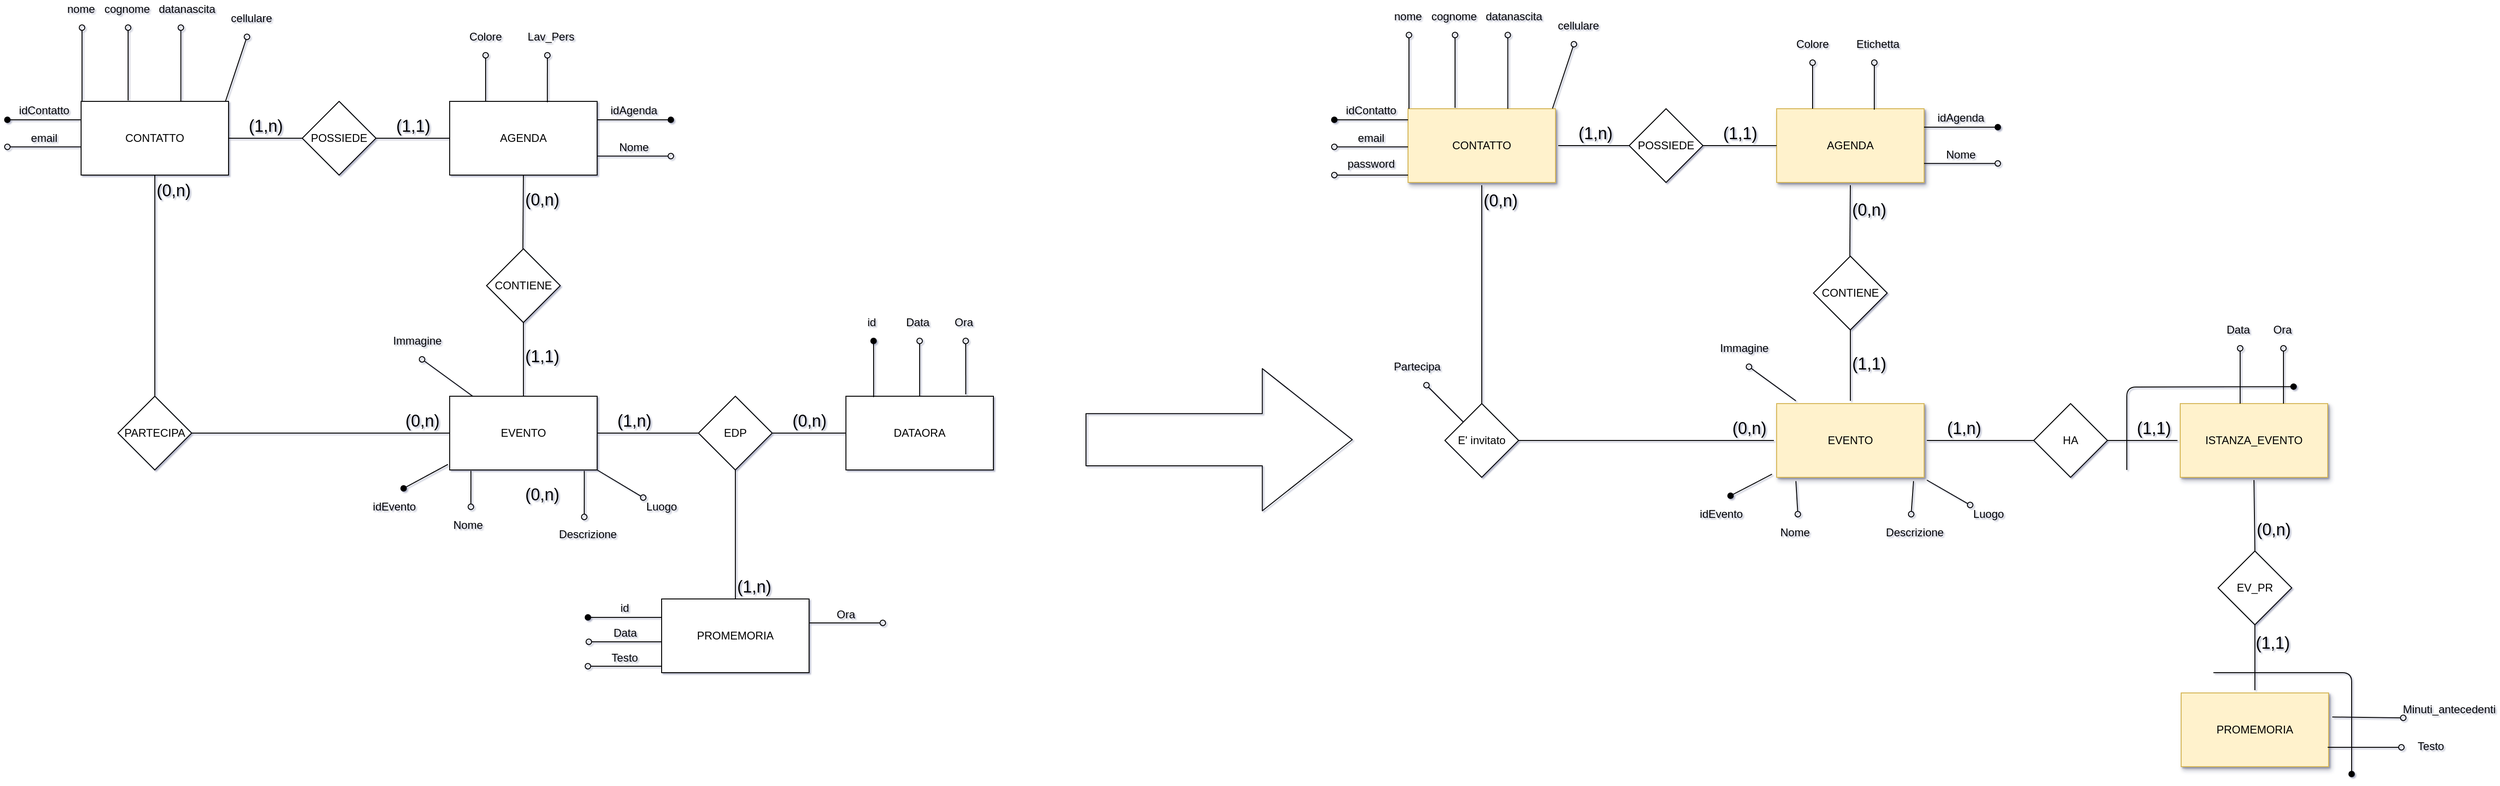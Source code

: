 <mxfile version="12.7.1" type="github">
  <diagram id="C5RBs43oDa-KdzZeNtuy" name="Page-1">
    <mxGraphModel dx="2355" dy="1296" grid="1" gridSize="10" guides="1" tooltips="1" connect="1" arrows="1" fold="1" page="0" pageScale="1" pageWidth="827" pageHeight="1169" math="0" shadow="1">
      <root>
        <mxCell id="WIyWlLk6GJQsqaUBKTNV-0" />
        <mxCell id="WIyWlLk6GJQsqaUBKTNV-1" parent="WIyWlLk6GJQsqaUBKTNV-0" />
        <mxCell id="aQOUqq8OAmi28eRQVCnU-102" value="EVENTO" style="rounded=0;whiteSpace=wrap;html=1;" parent="WIyWlLk6GJQsqaUBKTNV-1" vertex="1">
          <mxGeometry x="450" y="340" width="160" height="80" as="geometry" />
        </mxCell>
        <mxCell id="aQOUqq8OAmi28eRQVCnU-103" value="CONTIENE" style="rhombus;whiteSpace=wrap;html=1;" parent="WIyWlLk6GJQsqaUBKTNV-1" vertex="1">
          <mxGeometry x="490" y="180" width="80" height="80" as="geometry" />
        </mxCell>
        <mxCell id="aQOUqq8OAmi28eRQVCnU-104" value="AGENDA" style="rounded=0;whiteSpace=wrap;html=1;" parent="WIyWlLk6GJQsqaUBKTNV-1" vertex="1">
          <mxGeometry x="450" y="20" width="160" height="80" as="geometry" />
        </mxCell>
        <mxCell id="aQOUqq8OAmi28eRQVCnU-105" value="CONTATTO" style="rounded=0;whiteSpace=wrap;html=1;" parent="WIyWlLk6GJQsqaUBKTNV-1" vertex="1">
          <mxGeometry x="50" y="20" width="160" height="80" as="geometry" />
        </mxCell>
        <mxCell id="aQOUqq8OAmi28eRQVCnU-106" value="POSSIEDE" style="rhombus;whiteSpace=wrap;html=1;" parent="WIyWlLk6GJQsqaUBKTNV-1" vertex="1">
          <mxGeometry x="290" y="20" width="80" height="80" as="geometry" />
        </mxCell>
        <mxCell id="aQOUqq8OAmi28eRQVCnU-107" value="" style="endArrow=none;html=1;rounded=0;exitX=1;exitY=0.5;exitDx=0;exitDy=0;entryX=0;entryY=0.5;entryDx=0;entryDy=0;" parent="WIyWlLk6GJQsqaUBKTNV-1" source="aQOUqq8OAmi28eRQVCnU-105" target="aQOUqq8OAmi28eRQVCnU-106" edge="1">
          <mxGeometry relative="1" as="geometry">
            <mxPoint x="220" y="60" as="sourcePoint" />
            <mxPoint x="300" y="60" as="targetPoint" />
          </mxGeometry>
        </mxCell>
        <mxCell id="aQOUqq8OAmi28eRQVCnU-108" value="(1,n)" style="resizable=0;html=1;align=center;verticalAlign=bottom;fontSize=18;" parent="aQOUqq8OAmi28eRQVCnU-107" connectable="0" vertex="1">
          <mxGeometry x="-1" relative="1" as="geometry">
            <mxPoint x="40" as="offset" />
          </mxGeometry>
        </mxCell>
        <mxCell id="aQOUqq8OAmi28eRQVCnU-109" value="" style="endArrow=none;html=1;rounded=0;exitX=1;exitY=0.5;exitDx=0;exitDy=0;entryX=0;entryY=0.5;entryDx=0;entryDy=0;" parent="WIyWlLk6GJQsqaUBKTNV-1" edge="1">
          <mxGeometry relative="1" as="geometry">
            <mxPoint x="370" y="60" as="sourcePoint" />
            <mxPoint x="450" y="60" as="targetPoint" />
          </mxGeometry>
        </mxCell>
        <mxCell id="aQOUqq8OAmi28eRQVCnU-110" value="(1,1)" style="resizable=0;html=1;align=center;verticalAlign=bottom;fontSize=18;" parent="aQOUqq8OAmi28eRQVCnU-109" connectable="0" vertex="1">
          <mxGeometry x="-1" relative="1" as="geometry">
            <mxPoint x="40" as="offset" />
          </mxGeometry>
        </mxCell>
        <mxCell id="aQOUqq8OAmi28eRQVCnU-111" value="" style="endArrow=none;html=1;rounded=0;exitX=0.5;exitY=1;exitDx=0;exitDy=0;" parent="WIyWlLk6GJQsqaUBKTNV-1" source="aQOUqq8OAmi28eRQVCnU-104" edge="1">
          <mxGeometry relative="1" as="geometry">
            <mxPoint x="529.41" y="110" as="sourcePoint" />
            <mxPoint x="529.41" y="180" as="targetPoint" />
          </mxGeometry>
        </mxCell>
        <mxCell id="aQOUqq8OAmi28eRQVCnU-112" value="(0,n)" style="resizable=0;html=1;align=center;verticalAlign=bottom;fontSize=18;" parent="aQOUqq8OAmi28eRQVCnU-111" connectable="0" vertex="1">
          <mxGeometry x="-1" relative="1" as="geometry">
            <mxPoint x="20" y="40" as="offset" />
          </mxGeometry>
        </mxCell>
        <mxCell id="aQOUqq8OAmi28eRQVCnU-113" value="" style="endArrow=none;html=1;rounded=0;exitX=0.5;exitY=1;exitDx=0;exitDy=0;entryX=0.5;entryY=0;entryDx=0;entryDy=0;" parent="WIyWlLk6GJQsqaUBKTNV-1" source="aQOUqq8OAmi28eRQVCnU-103" target="aQOUqq8OAmi28eRQVCnU-102" edge="1">
          <mxGeometry relative="1" as="geometry">
            <mxPoint x="520" y="270" as="sourcePoint" />
            <mxPoint x="520" y="340" as="targetPoint" />
          </mxGeometry>
        </mxCell>
        <mxCell id="aQOUqq8OAmi28eRQVCnU-114" value="(1,1)" style="resizable=0;html=1;align=center;verticalAlign=bottom;fontSize=18;" parent="aQOUqq8OAmi28eRQVCnU-113" connectable="0" vertex="1">
          <mxGeometry x="-1" relative="1" as="geometry">
            <mxPoint x="20" y="50" as="offset" />
          </mxGeometry>
        </mxCell>
        <mxCell id="aQOUqq8OAmi28eRQVCnU-115" value="" style="endArrow=none;html=1;rounded=0;entryX=0;entryY=0.5;entryDx=0;entryDy=0;exitX=1;exitY=0.5;exitDx=0;exitDy=0;" parent="WIyWlLk6GJQsqaUBKTNV-1" source="aQOUqq8OAmi28eRQVCnU-117" target="aQOUqq8OAmi28eRQVCnU-102" edge="1">
          <mxGeometry relative="1" as="geometry">
            <mxPoint x="130" y="540" as="sourcePoint" />
            <mxPoint x="250" y="540" as="targetPoint" />
            <Array as="points">
              <mxPoint x="170" y="380" />
              <mxPoint x="350" y="380" />
            </Array>
          </mxGeometry>
        </mxCell>
        <mxCell id="aQOUqq8OAmi28eRQVCnU-116" value="(0,n)" style="resizable=0;html=1;align=center;verticalAlign=bottom;fontSize=18;" parent="aQOUqq8OAmi28eRQVCnU-115" connectable="0" vertex="1">
          <mxGeometry x="-1" relative="1" as="geometry">
            <mxPoint x="250" as="offset" />
          </mxGeometry>
        </mxCell>
        <mxCell id="aQOUqq8OAmi28eRQVCnU-117" value="PARTECIPA" style="rhombus;whiteSpace=wrap;html=1;" parent="WIyWlLk6GJQsqaUBKTNV-1" vertex="1">
          <mxGeometry x="90" y="340" width="80" height="80" as="geometry" />
        </mxCell>
        <mxCell id="aQOUqq8OAmi28eRQVCnU-118" value="" style="endArrow=none;html=1;rounded=0;entryX=0.5;entryY=0;entryDx=0;entryDy=0;exitX=0.5;exitY=1;exitDx=0;exitDy=0;" parent="WIyWlLk6GJQsqaUBKTNV-1" source="aQOUqq8OAmi28eRQVCnU-105" target="aQOUqq8OAmi28eRQVCnU-117" edge="1">
          <mxGeometry relative="1" as="geometry">
            <mxPoint x="130" y="100" as="sourcePoint" />
            <mxPoint x="290" y="540" as="targetPoint" />
            <Array as="points" />
          </mxGeometry>
        </mxCell>
        <mxCell id="aQOUqq8OAmi28eRQVCnU-119" value="(0,n)" style="resizable=0;html=1;align=center;verticalAlign=bottom;fontSize=18;" parent="aQOUqq8OAmi28eRQVCnU-118" connectable="0" vertex="1">
          <mxGeometry x="-1" relative="1" as="geometry">
            <mxPoint x="20" y="30" as="offset" />
          </mxGeometry>
        </mxCell>
        <mxCell id="aQOUqq8OAmi28eRQVCnU-120" value="" style="group" parent="WIyWlLk6GJQsqaUBKTNV-1" vertex="1" connectable="0">
          <mxGeometry x="-30" y="50" width="80" height="20" as="geometry" />
        </mxCell>
        <mxCell id="aQOUqq8OAmi28eRQVCnU-121" value="" style="endArrow=none;html=1;startArrow=oval;startFill=0;" parent="aQOUqq8OAmi28eRQVCnU-120" edge="1">
          <mxGeometry width="50" height="50" relative="1" as="geometry">
            <mxPoint y="19.41" as="sourcePoint" />
            <mxPoint x="80" y="19.41" as="targetPoint" />
          </mxGeometry>
        </mxCell>
        <mxCell id="aQOUqq8OAmi28eRQVCnU-122" value="email" style="text;html=1;strokeColor=none;fillColor=none;align=center;verticalAlign=middle;whiteSpace=wrap;rounded=0;" parent="aQOUqq8OAmi28eRQVCnU-120" vertex="1">
          <mxGeometry x="20" width="40" height="20" as="geometry" />
        </mxCell>
        <mxCell id="aQOUqq8OAmi28eRQVCnU-123" value="" style="group" parent="WIyWlLk6GJQsqaUBKTNV-1" vertex="1" connectable="0">
          <mxGeometry x="-30" y="20" width="80" height="20" as="geometry" />
        </mxCell>
        <mxCell id="aQOUqq8OAmi28eRQVCnU-124" value="idContatto" style="text;html=1;strokeColor=none;fillColor=none;align=center;verticalAlign=middle;whiteSpace=wrap;rounded=0;portConstraint=south;snapToPoint=1;" parent="aQOUqq8OAmi28eRQVCnU-123" vertex="1">
          <mxGeometry x="20" width="40" height="20" as="geometry" />
        </mxCell>
        <mxCell id="aQOUqq8OAmi28eRQVCnU-125" value="" style="endArrow=none;html=1;startArrow=oval;startFill=1;targetPortConstraint=east;" parent="aQOUqq8OAmi28eRQVCnU-123" edge="1">
          <mxGeometry width="50" height="50" relative="1" as="geometry">
            <mxPoint y="20.0" as="sourcePoint" />
            <mxPoint x="80" y="20.0" as="targetPoint" />
          </mxGeometry>
        </mxCell>
        <mxCell id="aQOUqq8OAmi28eRQVCnU-126" value="" style="group;rotation=90;" parent="WIyWlLk6GJQsqaUBKTNV-1" vertex="1" connectable="0">
          <mxGeometry x="70" y="-20" width="80" height="20" as="geometry" />
        </mxCell>
        <mxCell id="aQOUqq8OAmi28eRQVCnU-127" value="" style="endArrow=none;html=1;startArrow=oval;startFill=0;" parent="aQOUqq8OAmi28eRQVCnU-126" edge="1">
          <mxGeometry width="50" height="50" relative="1" as="geometry">
            <mxPoint x="31" y="-40" as="sourcePoint" />
            <mxPoint x="31" y="39" as="targetPoint" />
          </mxGeometry>
        </mxCell>
        <mxCell id="aQOUqq8OAmi28eRQVCnU-128" value="cognome" style="text;html=1;strokeColor=none;fillColor=none;align=center;verticalAlign=middle;whiteSpace=wrap;rounded=0;rotation=0;direction=east;flipH=0;" parent="WIyWlLk6GJQsqaUBKTNV-1" vertex="1">
          <mxGeometry x="80" y="-90" width="40" height="20" as="geometry" />
        </mxCell>
        <mxCell id="aQOUqq8OAmi28eRQVCnU-129" value="" style="group" parent="WIyWlLk6GJQsqaUBKTNV-1" vertex="1" connectable="0">
          <mxGeometry x="30" y="-90" width="40" height="110" as="geometry" />
        </mxCell>
        <mxCell id="aQOUqq8OAmi28eRQVCnU-130" value="" style="group;rotation=90;" parent="aQOUqq8OAmi28eRQVCnU-129" vertex="1" connectable="0">
          <mxGeometry x="-10" y="60" width="80" height="20" as="geometry" />
        </mxCell>
        <mxCell id="aQOUqq8OAmi28eRQVCnU-131" value="" style="endArrow=none;html=1;startArrow=oval;startFill=0;" parent="aQOUqq8OAmi28eRQVCnU-130" edge="1">
          <mxGeometry width="50" height="50" relative="1" as="geometry">
            <mxPoint x="31" y="-30" as="sourcePoint" />
            <mxPoint x="31" y="50" as="targetPoint" />
          </mxGeometry>
        </mxCell>
        <mxCell id="aQOUqq8OAmi28eRQVCnU-132" value="nome" style="text;html=1;strokeColor=none;fillColor=none;align=center;verticalAlign=middle;whiteSpace=wrap;rounded=0;rotation=0;direction=east;flipH=0;" parent="aQOUqq8OAmi28eRQVCnU-129" vertex="1">
          <mxGeometry width="40" height="20" as="geometry" />
        </mxCell>
        <mxCell id="aQOUqq8OAmi28eRQVCnU-133" value="" style="group;rotation=90;" parent="WIyWlLk6GJQsqaUBKTNV-1" vertex="1" connectable="0">
          <mxGeometry x="135" y="-30" width="60" height="20" as="geometry" />
        </mxCell>
        <mxCell id="aQOUqq8OAmi28eRQVCnU-134" value="" style="endArrow=none;html=1;startArrow=oval;startFill=0;" parent="aQOUqq8OAmi28eRQVCnU-133" edge="1">
          <mxGeometry width="50" height="50" relative="1" as="geometry">
            <mxPoint x="23.25" y="-30" as="sourcePoint" />
            <mxPoint x="23.25" y="50" as="targetPoint" />
          </mxGeometry>
        </mxCell>
        <mxCell id="aQOUqq8OAmi28eRQVCnU-135" value="datanascita" style="text;html=1;strokeColor=none;fillColor=none;align=center;verticalAlign=middle;whiteSpace=wrap;rounded=0;rotation=0;direction=east;flipH=0;" parent="WIyWlLk6GJQsqaUBKTNV-1" vertex="1">
          <mxGeometry x="150" y="-90" width="30" height="20" as="geometry" />
        </mxCell>
        <mxCell id="aQOUqq8OAmi28eRQVCnU-136" value="" style="group" parent="WIyWlLk6GJQsqaUBKTNV-1" vertex="1" connectable="0">
          <mxGeometry x="180" y="-90" width="56.25" height="110" as="geometry" />
        </mxCell>
        <mxCell id="aQOUqq8OAmi28eRQVCnU-137" value="" style="group;rotation=90;" parent="aQOUqq8OAmi28eRQVCnU-136" vertex="1" connectable="0">
          <mxGeometry x="-11.25" y="63.75" width="67.5" height="20" as="geometry" />
        </mxCell>
        <mxCell id="aQOUqq8OAmi28eRQVCnU-138" value="" style="endArrow=none;html=1;startArrow=oval;startFill=0;" parent="aQOUqq8OAmi28eRQVCnU-137" edge="1">
          <mxGeometry width="50" height="50" relative="1" as="geometry">
            <mxPoint x="61.25" y="-23.75" as="sourcePoint" />
            <mxPoint x="38.005" y="46" as="targetPoint" />
          </mxGeometry>
        </mxCell>
        <mxCell id="aQOUqq8OAmi28eRQVCnU-139" value="cellulare" style="text;html=1;strokeColor=none;fillColor=none;align=center;verticalAlign=middle;whiteSpace=wrap;rounded=0;rotation=0;direction=east;flipH=0;" parent="aQOUqq8OAmi28eRQVCnU-136" vertex="1">
          <mxGeometry x="40" y="10" width="30" height="20" as="geometry" />
        </mxCell>
        <mxCell id="aQOUqq8OAmi28eRQVCnU-140" value="" style="group;flipH=0;flipV=0;rotation=0;" parent="WIyWlLk6GJQsqaUBKTNV-1" vertex="1" connectable="0">
          <mxGeometry x="610" y="20" width="80" height="20" as="geometry" />
        </mxCell>
        <mxCell id="aQOUqq8OAmi28eRQVCnU-141" value="" style="endArrow=none;html=1;startArrow=oval;startFill=1;targetPortConstraint=east;" parent="aQOUqq8OAmi28eRQVCnU-140" edge="1">
          <mxGeometry width="50" height="50" relative="1" as="geometry">
            <mxPoint x="80" y="20" as="sourcePoint" />
            <mxPoint y="20" as="targetPoint" />
          </mxGeometry>
        </mxCell>
        <mxCell id="aQOUqq8OAmi28eRQVCnU-142" value="idAgenda" style="text;html=1;strokeColor=none;fillColor=none;align=center;verticalAlign=middle;whiteSpace=wrap;rounded=0;portConstraint=south;snapToPoint=1;" parent="aQOUqq8OAmi28eRQVCnU-140" vertex="1">
          <mxGeometry x="20" width="40" height="20" as="geometry" />
        </mxCell>
        <mxCell id="aQOUqq8OAmi28eRQVCnU-143" value="" style="endArrow=none;html=1;rounded=0;exitX=1;exitY=0.5;exitDx=0;exitDy=0;" parent="WIyWlLk6GJQsqaUBKTNV-1" source="aQOUqq8OAmi28eRQVCnU-102" target="aQOUqq8OAmi28eRQVCnU-145" edge="1">
          <mxGeometry relative="1" as="geometry">
            <mxPoint x="610" y="380" as="sourcePoint" />
            <mxPoint x="690.0" y="380" as="targetPoint" />
          </mxGeometry>
        </mxCell>
        <mxCell id="aQOUqq8OAmi28eRQVCnU-144" value="(1,n)" style="resizable=0;html=1;align=center;verticalAlign=bottom;fontSize=18;" parent="aQOUqq8OAmi28eRQVCnU-143" connectable="0" vertex="1">
          <mxGeometry x="-1" relative="1" as="geometry">
            <mxPoint x="40" as="offset" />
          </mxGeometry>
        </mxCell>
        <mxCell id="aQOUqq8OAmi28eRQVCnU-145" value="EDP" style="rhombus;whiteSpace=wrap;html=1;" parent="WIyWlLk6GJQsqaUBKTNV-1" vertex="1">
          <mxGeometry x="720" y="340" width="80" height="80" as="geometry" />
        </mxCell>
        <mxCell id="aQOUqq8OAmi28eRQVCnU-146" value="" style="endArrow=none;html=1;rounded=0;entryX=0;entryY=0.5;entryDx=0;entryDy=0;" parent="WIyWlLk6GJQsqaUBKTNV-1" source="aQOUqq8OAmi28eRQVCnU-145" target="aQOUqq8OAmi28eRQVCnU-148" edge="1">
          <mxGeometry relative="1" as="geometry">
            <mxPoint x="800" y="380" as="sourcePoint" />
            <mxPoint x="850.0" y="380" as="targetPoint" />
          </mxGeometry>
        </mxCell>
        <mxCell id="aQOUqq8OAmi28eRQVCnU-147" value="(0,n)" style="resizable=0;html=1;align=center;verticalAlign=bottom;fontSize=18;" parent="aQOUqq8OAmi28eRQVCnU-146" connectable="0" vertex="1">
          <mxGeometry x="-1" relative="1" as="geometry">
            <mxPoint x="40" as="offset" />
          </mxGeometry>
        </mxCell>
        <mxCell id="aQOUqq8OAmi28eRQVCnU-148" value="DATAORA" style="rounded=0;whiteSpace=wrap;html=1;" parent="WIyWlLk6GJQsqaUBKTNV-1" vertex="1">
          <mxGeometry x="880" y="340" width="160" height="80" as="geometry" />
        </mxCell>
        <mxCell id="aQOUqq8OAmi28eRQVCnU-149" value="" style="group" parent="WIyWlLk6GJQsqaUBKTNV-1" vertex="1" connectable="0">
          <mxGeometry x="610" y="60" width="80" height="20" as="geometry" />
        </mxCell>
        <mxCell id="aQOUqq8OAmi28eRQVCnU-150" value="" style="endArrow=none;html=1;startArrow=oval;startFill=0;" parent="aQOUqq8OAmi28eRQVCnU-149" edge="1">
          <mxGeometry width="50" height="50" relative="1" as="geometry">
            <mxPoint x="80" y="19.41" as="sourcePoint" />
            <mxPoint y="19.41" as="targetPoint" />
          </mxGeometry>
        </mxCell>
        <mxCell id="aQOUqq8OAmi28eRQVCnU-151" value="Nome" style="text;html=1;strokeColor=none;fillColor=none;align=center;verticalAlign=middle;whiteSpace=wrap;rounded=0;" parent="aQOUqq8OAmi28eRQVCnU-149" vertex="1">
          <mxGeometry x="20" width="40" height="20" as="geometry" />
        </mxCell>
        <mxCell id="aQOUqq8OAmi28eRQVCnU-152" value="" style="group" parent="WIyWlLk6GJQsqaUBKTNV-1" vertex="1" connectable="0">
          <mxGeometry x="410" y="470" width="80" height="20" as="geometry" />
        </mxCell>
        <mxCell id="aQOUqq8OAmi28eRQVCnU-153" value="Nome" style="text;html=1;strokeColor=none;fillColor=none;align=center;verticalAlign=middle;whiteSpace=wrap;rounded=0;" parent="aQOUqq8OAmi28eRQVCnU-152" vertex="1">
          <mxGeometry x="40" width="40" height="20" as="geometry" />
        </mxCell>
        <mxCell id="aQOUqq8OAmi28eRQVCnU-154" value="" style="endArrow=none;html=1;startArrow=oval;startFill=0;entryX=0.144;entryY=1.013;entryDx=0;entryDy=0;entryPerimeter=0;" parent="WIyWlLk6GJQsqaUBKTNV-1" target="aQOUqq8OAmi28eRQVCnU-102" edge="1">
          <mxGeometry width="50" height="50" relative="1" as="geometry">
            <mxPoint x="473" y="460" as="sourcePoint" />
            <mxPoint x="459.5" y="410.0" as="targetPoint" />
            <Array as="points" />
          </mxGeometry>
        </mxCell>
        <mxCell id="aQOUqq8OAmi28eRQVCnU-155" value="idEvento" style="text;html=1;strokeColor=none;fillColor=none;align=center;verticalAlign=middle;whiteSpace=wrap;rounded=0;portConstraint=south;snapToPoint=1;" parent="WIyWlLk6GJQsqaUBKTNV-1" vertex="1">
          <mxGeometry x="370" y="450" width="40" height="20" as="geometry" />
        </mxCell>
        <mxCell id="aQOUqq8OAmi28eRQVCnU-156" value="" style="endArrow=none;html=1;startArrow=oval;startFill=1;targetPortConstraint=east;entryX=-0.012;entryY=0.925;entryDx=0;entryDy=0;entryPerimeter=0;" parent="WIyWlLk6GJQsqaUBKTNV-1" target="aQOUqq8OAmi28eRQVCnU-102" edge="1">
          <mxGeometry width="50" height="50" relative="1" as="geometry">
            <mxPoint x="400" y="440" as="sourcePoint" />
            <mxPoint x="440" y="270" as="targetPoint" />
            <Array as="points" />
          </mxGeometry>
        </mxCell>
        <mxCell id="aQOUqq8OAmi28eRQVCnU-157" value="Descrizione" style="text;html=1;strokeColor=none;fillColor=none;align=center;verticalAlign=middle;whiteSpace=wrap;rounded=0;" parent="WIyWlLk6GJQsqaUBKTNV-1" vertex="1">
          <mxGeometry x="580" y="480" width="40" height="20" as="geometry" />
        </mxCell>
        <mxCell id="aQOUqq8OAmi28eRQVCnU-158" value="" style="endArrow=none;html=1;startArrow=oval;startFill=0;entryX=0.913;entryY=1.013;entryDx=0;entryDy=0;entryPerimeter=0;" parent="WIyWlLk6GJQsqaUBKTNV-1" target="aQOUqq8OAmi28eRQVCnU-102" edge="1">
          <mxGeometry width="50" height="50" relative="1" as="geometry">
            <mxPoint x="596" y="471" as="sourcePoint" />
            <mxPoint x="604" y="425" as="targetPoint" />
          </mxGeometry>
        </mxCell>
        <mxCell id="aQOUqq8OAmi28eRQVCnU-159" value="Luogo" style="text;html=1;strokeColor=none;fillColor=none;align=center;verticalAlign=middle;whiteSpace=wrap;rounded=0;" parent="WIyWlLk6GJQsqaUBKTNV-1" vertex="1">
          <mxGeometry x="660" y="450" width="40" height="20" as="geometry" />
        </mxCell>
        <mxCell id="aQOUqq8OAmi28eRQVCnU-160" value="" style="endArrow=none;html=1;startArrow=oval;startFill=0;entryX=1;entryY=1;entryDx=0;entryDy=0;" parent="WIyWlLk6GJQsqaUBKTNV-1" target="aQOUqq8OAmi28eRQVCnU-102" edge="1">
          <mxGeometry width="50" height="50" relative="1" as="geometry">
            <mxPoint x="660.0" y="450" as="sourcePoint" />
            <mxPoint x="610" y="420" as="targetPoint" />
          </mxGeometry>
        </mxCell>
        <mxCell id="aQOUqq8OAmi28eRQVCnU-163" value="PROMEMORIA" style="rounded=0;whiteSpace=wrap;html=1;" parent="WIyWlLk6GJQsqaUBKTNV-1" vertex="1">
          <mxGeometry x="680" y="560" width="160" height="80" as="geometry" />
        </mxCell>
        <mxCell id="aQOUqq8OAmi28eRQVCnU-166" value="(0,n)" style="resizable=0;html=1;align=center;verticalAlign=bottom;fontSize=18;" parent="WIyWlLk6GJQsqaUBKTNV-1" connectable="0" vertex="1">
          <mxGeometry x="530" y="420" as="geometry">
            <mxPoint x="20" y="40" as="offset" />
          </mxGeometry>
        </mxCell>
        <mxCell id="aQOUqq8OAmi28eRQVCnU-167" value="" style="group" parent="WIyWlLk6GJQsqaUBKTNV-1" vertex="1" connectable="0">
          <mxGeometry x="898" y="260" width="80" height="20" as="geometry" />
        </mxCell>
        <mxCell id="aQOUqq8OAmi28eRQVCnU-168" value="" style="endArrow=none;html=1;startArrow=oval;startFill=0;targetPortConstraint=east;" parent="WIyWlLk6GJQsqaUBKTNV-1" target="aQOUqq8OAmi28eRQVCnU-148" edge="1">
          <mxGeometry width="50" height="50" relative="1" as="geometry">
            <mxPoint x="960" y="280" as="sourcePoint" />
            <mxPoint x="950" y="280" as="targetPoint" />
          </mxGeometry>
        </mxCell>
        <mxCell id="aQOUqq8OAmi28eRQVCnU-169" value="Data" style="text;html=1;strokeColor=none;fillColor=none;align=center;verticalAlign=middle;whiteSpace=wrap;rounded=0;portConstraint=south;snapToPoint=1;" parent="WIyWlLk6GJQsqaUBKTNV-1" vertex="1">
          <mxGeometry x="938" y="250" width="40" height="20" as="geometry" />
        </mxCell>
        <mxCell id="aQOUqq8OAmi28eRQVCnU-170" value="" style="group" parent="WIyWlLk6GJQsqaUBKTNV-1" vertex="1" connectable="0">
          <mxGeometry x="600" y="560" width="80" height="20" as="geometry" />
        </mxCell>
        <mxCell id="aQOUqq8OAmi28eRQVCnU-171" value="id" style="text;html=1;strokeColor=none;fillColor=none;align=center;verticalAlign=middle;whiteSpace=wrap;rounded=0;portConstraint=south;snapToPoint=1;" parent="aQOUqq8OAmi28eRQVCnU-170" vertex="1">
          <mxGeometry x="20" width="40" height="20" as="geometry" />
        </mxCell>
        <mxCell id="aQOUqq8OAmi28eRQVCnU-172" value="" style="endArrow=none;html=1;startArrow=oval;startFill=1;targetPortConstraint=east;" parent="aQOUqq8OAmi28eRQVCnU-170" edge="1">
          <mxGeometry width="50" height="50" relative="1" as="geometry">
            <mxPoint y="20.0" as="sourcePoint" />
            <mxPoint x="80" y="20.0" as="targetPoint" />
          </mxGeometry>
        </mxCell>
        <mxCell id="aQOUqq8OAmi28eRQVCnU-173" value="Data" style="text;html=1;align=center;verticalAlign=middle;resizable=0;points=[];autosize=1;" parent="WIyWlLk6GJQsqaUBKTNV-1" vertex="1">
          <mxGeometry x="620" y="587" width="40" height="20" as="geometry" />
        </mxCell>
        <mxCell id="aQOUqq8OAmi28eRQVCnU-174" value="" style="endArrow=none;html=1;startArrow=oval;startFill=0;entryX=1;entryY=0.75;entryDx=0;entryDy=0;" parent="WIyWlLk6GJQsqaUBKTNV-1" edge="1">
          <mxGeometry width="50" height="50" relative="1" as="geometry">
            <mxPoint x="600" y="633" as="sourcePoint" />
            <mxPoint x="680" y="633" as="targetPoint" />
          </mxGeometry>
        </mxCell>
        <mxCell id="aQOUqq8OAmi28eRQVCnU-175" value="Testo" style="text;html=1;strokeColor=none;fillColor=none;align=center;verticalAlign=middle;whiteSpace=wrap;rounded=0;" parent="WIyWlLk6GJQsqaUBKTNV-1" vertex="1">
          <mxGeometry x="620" y="614" width="40" height="20" as="geometry" />
        </mxCell>
        <mxCell id="aQOUqq8OAmi28eRQVCnU-176" value="" style="group" parent="WIyWlLk6GJQsqaUBKTNV-1" vertex="1" connectable="0">
          <mxGeometry x="410" y="320" width="80" height="20" as="geometry" />
        </mxCell>
        <mxCell id="aQOUqq8OAmi28eRQVCnU-177" value="" style="endArrow=none;html=1;startArrow=oval;startFill=0;" parent="aQOUqq8OAmi28eRQVCnU-176" target="aQOUqq8OAmi28eRQVCnU-102" edge="1">
          <mxGeometry width="50" height="50" relative="1" as="geometry">
            <mxPoint x="10" y="-20" as="sourcePoint" />
            <mxPoint x="80" y="19" as="targetPoint" />
          </mxGeometry>
        </mxCell>
        <mxCell id="aQOUqq8OAmi28eRQVCnU-178" value="Immagine" style="text;html=1;strokeColor=none;fillColor=none;align=center;verticalAlign=middle;whiteSpace=wrap;rounded=0;" parent="WIyWlLk6GJQsqaUBKTNV-1" vertex="1">
          <mxGeometry x="395" y="270" width="40" height="20" as="geometry" />
        </mxCell>
        <mxCell id="aQOUqq8OAmi28eRQVCnU-179" value="" style="endArrow=none;html=1;startArrow=oval;startFill=0;entryX=0;entryY=0.75;entryDx=0;entryDy=0;" parent="WIyWlLk6GJQsqaUBKTNV-1" edge="1">
          <mxGeometry width="50" height="50" relative="1" as="geometry">
            <mxPoint x="601" y="606.5" as="sourcePoint" />
            <mxPoint x="680" y="606.5" as="targetPoint" />
          </mxGeometry>
        </mxCell>
        <mxCell id="aQOUqq8OAmi28eRQVCnU-180" value="" style="endArrow=none;html=1;startArrow=oval;startFill=0;entryX=0.5;entryY=0;entryDx=0;entryDy=0;" parent="WIyWlLk6GJQsqaUBKTNV-1" edge="1">
          <mxGeometry width="50" height="50" relative="1" as="geometry">
            <mxPoint x="489" y="-30" as="sourcePoint" />
            <mxPoint x="489" y="20" as="targetPoint" />
          </mxGeometry>
        </mxCell>
        <mxCell id="aQOUqq8OAmi28eRQVCnU-181" value="Colore" style="text;html=1;strokeColor=none;fillColor=none;align=center;verticalAlign=middle;whiteSpace=wrap;rounded=0;" parent="WIyWlLk6GJQsqaUBKTNV-1" vertex="1">
          <mxGeometry x="469" y="-60" width="40" height="20" as="geometry" />
        </mxCell>
        <mxCell id="aQOUqq8OAmi28eRQVCnU-182" value="" style="endArrow=none;html=1;startArrow=oval;startFill=0;entryX=0.681;entryY=0.013;entryDx=0;entryDy=0;entryPerimeter=0;" parent="WIyWlLk6GJQsqaUBKTNV-1" edge="1">
          <mxGeometry width="50" height="50" relative="1" as="geometry">
            <mxPoint x="556" y="-30" as="sourcePoint" />
            <mxPoint x="555.96" y="21.04" as="targetPoint" />
          </mxGeometry>
        </mxCell>
        <mxCell id="aQOUqq8OAmi28eRQVCnU-183" value="Lav_Pers" style="text;html=1;strokeColor=none;fillColor=none;align=center;verticalAlign=middle;whiteSpace=wrap;rounded=0;" parent="WIyWlLk6GJQsqaUBKTNV-1" vertex="1">
          <mxGeometry x="540" y="-60" width="40" height="20" as="geometry" />
        </mxCell>
        <mxCell id="aQOUqq8OAmi28eRQVCnU-184" value="id" style="text;html=1;strokeColor=none;fillColor=none;align=center;verticalAlign=middle;whiteSpace=wrap;rounded=0;portConstraint=south;snapToPoint=1;" parent="WIyWlLk6GJQsqaUBKTNV-1" vertex="1">
          <mxGeometry x="888" y="250" width="40" height="20" as="geometry" />
        </mxCell>
        <mxCell id="aQOUqq8OAmi28eRQVCnU-185" value="" style="endArrow=none;html=1;startArrow=oval;startFill=1;targetPortConstraint=east;entryX=0.188;entryY=0.013;entryDx=0;entryDy=0;entryPerimeter=0;" parent="WIyWlLk6GJQsqaUBKTNV-1" target="aQOUqq8OAmi28eRQVCnU-148" edge="1">
          <mxGeometry width="50" height="50" relative="1" as="geometry">
            <mxPoint x="910" y="280" as="sourcePoint" />
            <mxPoint x="890" y="330" as="targetPoint" />
          </mxGeometry>
        </mxCell>
        <mxCell id="aQOUqq8OAmi28eRQVCnU-186" value="" style="endArrow=none;html=1;startArrow=oval;startFill=0;entryX=0.813;entryY=-0.025;entryDx=0;entryDy=0;entryPerimeter=0;" parent="WIyWlLk6GJQsqaUBKTNV-1" target="aQOUqq8OAmi28eRQVCnU-148" edge="1">
          <mxGeometry width="50" height="50" relative="1" as="geometry">
            <mxPoint x="1010" y="280" as="sourcePoint" />
            <mxPoint x="1060" y="309.41" as="targetPoint" />
          </mxGeometry>
        </mxCell>
        <mxCell id="aQOUqq8OAmi28eRQVCnU-187" value="Ora" style="text;html=1;strokeColor=none;fillColor=none;align=center;verticalAlign=middle;whiteSpace=wrap;rounded=0;" parent="WIyWlLk6GJQsqaUBKTNV-1" vertex="1">
          <mxGeometry x="988" y="250" width="40" height="20" as="geometry" />
        </mxCell>
        <mxCell id="aQOUqq8OAmi28eRQVCnU-190" value="" style="endArrow=none;html=1;rounded=0;exitX=0.5;exitY=1;exitDx=0;exitDy=0;entryX=0.5;entryY=0;entryDx=0;entryDy=0;" parent="WIyWlLk6GJQsqaUBKTNV-1" source="aQOUqq8OAmi28eRQVCnU-145" target="aQOUqq8OAmi28eRQVCnU-163" edge="1">
          <mxGeometry relative="1" as="geometry">
            <mxPoint x="700" y="489.5" as="sourcePoint" />
            <mxPoint x="810" y="489.5" as="targetPoint" />
          </mxGeometry>
        </mxCell>
        <mxCell id="aQOUqq8OAmi28eRQVCnU-191" value="(1,n)" style="resizable=0;html=1;align=center;verticalAlign=bottom;fontSize=18;" parent="aQOUqq8OAmi28eRQVCnU-190" connectable="0" vertex="1">
          <mxGeometry x="-1" relative="1" as="geometry">
            <mxPoint x="20" y="140" as="offset" />
          </mxGeometry>
        </mxCell>
        <mxCell id="3QbVyZa4eNupyLku-kwR-0" value="" style="endArrow=none;html=1;startArrow=oval;startFill=0;entryX=1;entryY=0.75;entryDx=0;entryDy=0;" parent="WIyWlLk6GJQsqaUBKTNV-1" edge="1">
          <mxGeometry width="50" height="50" relative="1" as="geometry">
            <mxPoint x="920" y="586.0" as="sourcePoint" />
            <mxPoint x="840" y="586.0" as="targetPoint" />
          </mxGeometry>
        </mxCell>
        <mxCell id="3QbVyZa4eNupyLku-kwR-1" value="Ora" style="text;html=1;strokeColor=none;fillColor=none;align=center;verticalAlign=middle;whiteSpace=wrap;rounded=0;" parent="WIyWlLk6GJQsqaUBKTNV-1" vertex="1">
          <mxGeometry x="860" y="567" width="40" height="20" as="geometry" />
        </mxCell>
        <mxCell id="3QbVyZa4eNupyLku-kwR-2" value="EVENTO" style="rounded=0;whiteSpace=wrap;html=1;fillColor=#fff2cc;strokeColor=#d6b656;perimeterSpacing=3;glass=0;comic=0;shadow=1;" parent="WIyWlLk6GJQsqaUBKTNV-1" vertex="1">
          <mxGeometry x="1890" y="348" width="160" height="80" as="geometry" />
        </mxCell>
        <mxCell id="3QbVyZa4eNupyLku-kwR-3" value="CONTIENE" style="rhombus;whiteSpace=wrap;html=1;" parent="WIyWlLk6GJQsqaUBKTNV-1" vertex="1">
          <mxGeometry x="1930" y="188" width="80" height="80" as="geometry" />
        </mxCell>
        <mxCell id="3QbVyZa4eNupyLku-kwR-4" value="AGENDA" style="rounded=0;whiteSpace=wrap;html=1;fillColor=#fff2cc;strokeColor=#d6b656;perimeterSpacing=3;glass=0;comic=0;shadow=1;" parent="WIyWlLk6GJQsqaUBKTNV-1" vertex="1">
          <mxGeometry x="1890" y="28" width="160" height="80" as="geometry" />
        </mxCell>
        <mxCell id="3QbVyZa4eNupyLku-kwR-5" value="CONTATTO" style="rounded=0;whiteSpace=wrap;html=1;fillColor=#fff2cc;strokeColor=#d6b656;perimeterSpacing=3;glass=0;comic=0;shadow=1;" parent="WIyWlLk6GJQsqaUBKTNV-1" vertex="1">
          <mxGeometry x="1490" y="28" width="160" height="80" as="geometry" />
        </mxCell>
        <mxCell id="3QbVyZa4eNupyLku-kwR-6" value="POSSIEDE" style="rhombus;whiteSpace=wrap;html=1;" parent="WIyWlLk6GJQsqaUBKTNV-1" vertex="1">
          <mxGeometry x="1730" y="28" width="80" height="80" as="geometry" />
        </mxCell>
        <mxCell id="3QbVyZa4eNupyLku-kwR-7" value="" style="endArrow=none;html=1;rounded=0;exitX=1;exitY=0.5;exitDx=0;exitDy=0;entryX=0;entryY=0.5;entryDx=0;entryDy=0;" parent="WIyWlLk6GJQsqaUBKTNV-1" source="3QbVyZa4eNupyLku-kwR-5" target="3QbVyZa4eNupyLku-kwR-6" edge="1">
          <mxGeometry relative="1" as="geometry">
            <mxPoint x="1660" y="68" as="sourcePoint" />
            <mxPoint x="1740" y="68" as="targetPoint" />
          </mxGeometry>
        </mxCell>
        <mxCell id="3QbVyZa4eNupyLku-kwR-8" value="(1,n)" style="resizable=0;html=1;align=center;verticalAlign=bottom;fontSize=18;" parent="3QbVyZa4eNupyLku-kwR-7" connectable="0" vertex="1">
          <mxGeometry x="-1" relative="1" as="geometry">
            <mxPoint x="40" as="offset" />
          </mxGeometry>
        </mxCell>
        <mxCell id="3QbVyZa4eNupyLku-kwR-9" value="" style="endArrow=none;html=1;rounded=0;exitX=1;exitY=0.5;exitDx=0;exitDy=0;entryX=0;entryY=0.5;entryDx=0;entryDy=0;" parent="WIyWlLk6GJQsqaUBKTNV-1" edge="1">
          <mxGeometry relative="1" as="geometry">
            <mxPoint x="1810" y="68" as="sourcePoint" />
            <mxPoint x="1890" y="68" as="targetPoint" />
          </mxGeometry>
        </mxCell>
        <mxCell id="3QbVyZa4eNupyLku-kwR-10" value="(1,1)" style="resizable=0;html=1;align=center;verticalAlign=bottom;fontSize=18;" parent="3QbVyZa4eNupyLku-kwR-9" connectable="0" vertex="1">
          <mxGeometry x="-1" relative="1" as="geometry">
            <mxPoint x="40" as="offset" />
          </mxGeometry>
        </mxCell>
        <mxCell id="3QbVyZa4eNupyLku-kwR-11" value="" style="endArrow=none;html=1;rounded=0;exitX=0.5;exitY=1;exitDx=0;exitDy=0;" parent="WIyWlLk6GJQsqaUBKTNV-1" source="3QbVyZa4eNupyLku-kwR-4" edge="1">
          <mxGeometry relative="1" as="geometry">
            <mxPoint x="1969.41" y="118" as="sourcePoint" />
            <mxPoint x="1969.41" y="188" as="targetPoint" />
          </mxGeometry>
        </mxCell>
        <mxCell id="3QbVyZa4eNupyLku-kwR-12" value="(0,n)" style="resizable=0;html=1;align=center;verticalAlign=bottom;fontSize=18;" parent="3QbVyZa4eNupyLku-kwR-11" connectable="0" vertex="1">
          <mxGeometry x="-1" relative="1" as="geometry">
            <mxPoint x="20" y="40" as="offset" />
          </mxGeometry>
        </mxCell>
        <mxCell id="3QbVyZa4eNupyLku-kwR-13" value="" style="endArrow=none;html=1;rounded=0;exitX=0.5;exitY=1;exitDx=0;exitDy=0;entryX=0.5;entryY=0;entryDx=0;entryDy=0;" parent="WIyWlLk6GJQsqaUBKTNV-1" source="3QbVyZa4eNupyLku-kwR-3" target="3QbVyZa4eNupyLku-kwR-2" edge="1">
          <mxGeometry relative="1" as="geometry">
            <mxPoint x="1960" y="278" as="sourcePoint" />
            <mxPoint x="1960" y="348" as="targetPoint" />
          </mxGeometry>
        </mxCell>
        <mxCell id="3QbVyZa4eNupyLku-kwR-14" value="(1,1)" style="resizable=0;html=1;align=center;verticalAlign=bottom;fontSize=18;" parent="3QbVyZa4eNupyLku-kwR-13" connectable="0" vertex="1">
          <mxGeometry x="-1" relative="1" as="geometry">
            <mxPoint x="20" y="50" as="offset" />
          </mxGeometry>
        </mxCell>
        <mxCell id="3QbVyZa4eNupyLku-kwR-15" value="" style="endArrow=none;html=1;rounded=0;entryX=0;entryY=0.5;entryDx=0;entryDy=0;exitX=1;exitY=0.5;exitDx=0;exitDy=0;" parent="WIyWlLk6GJQsqaUBKTNV-1" source="3QbVyZa4eNupyLku-kwR-17" target="3QbVyZa4eNupyLku-kwR-2" edge="1">
          <mxGeometry relative="1" as="geometry">
            <mxPoint x="1570" y="548" as="sourcePoint" />
            <mxPoint x="1690" y="548" as="targetPoint" />
            <Array as="points">
              <mxPoint x="1610" y="388" />
              <mxPoint x="1790" y="388" />
            </Array>
          </mxGeometry>
        </mxCell>
        <mxCell id="3QbVyZa4eNupyLku-kwR-16" value="(0,n)" style="resizable=0;html=1;align=center;verticalAlign=bottom;fontSize=18;" parent="3QbVyZa4eNupyLku-kwR-15" connectable="0" vertex="1">
          <mxGeometry x="-1" relative="1" as="geometry">
            <mxPoint x="250" as="offset" />
          </mxGeometry>
        </mxCell>
        <mxCell id="3QbVyZa4eNupyLku-kwR-17" value="E&#39; invitato" style="rhombus;whiteSpace=wrap;html=1;" parent="WIyWlLk6GJQsqaUBKTNV-1" vertex="1">
          <mxGeometry x="1530" y="348" width="80" height="80" as="geometry" />
        </mxCell>
        <mxCell id="3QbVyZa4eNupyLku-kwR-18" value="" style="endArrow=none;html=1;rounded=0;entryX=0.5;entryY=0;entryDx=0;entryDy=0;exitX=0.5;exitY=1;exitDx=0;exitDy=0;" parent="WIyWlLk6GJQsqaUBKTNV-1" source="3QbVyZa4eNupyLku-kwR-5" target="3QbVyZa4eNupyLku-kwR-17" edge="1">
          <mxGeometry relative="1" as="geometry">
            <mxPoint x="1570" y="108" as="sourcePoint" />
            <mxPoint x="1730" y="548" as="targetPoint" />
            <Array as="points" />
          </mxGeometry>
        </mxCell>
        <mxCell id="3QbVyZa4eNupyLku-kwR-19" value="(0,n)" style="resizable=0;html=1;align=center;verticalAlign=bottom;fontSize=18;" parent="3QbVyZa4eNupyLku-kwR-18" connectable="0" vertex="1">
          <mxGeometry x="-1" relative="1" as="geometry">
            <mxPoint x="20" y="30" as="offset" />
          </mxGeometry>
        </mxCell>
        <mxCell id="3QbVyZa4eNupyLku-kwR-20" value="" style="group" parent="WIyWlLk6GJQsqaUBKTNV-1" vertex="1" connectable="0">
          <mxGeometry x="1410" y="50" width="80" height="20" as="geometry" />
        </mxCell>
        <mxCell id="3QbVyZa4eNupyLku-kwR-21" value="" style="endArrow=none;html=1;startArrow=oval;startFill=0;" parent="3QbVyZa4eNupyLku-kwR-20" edge="1">
          <mxGeometry width="50" height="50" relative="1" as="geometry">
            <mxPoint y="19.41" as="sourcePoint" />
            <mxPoint x="80" y="19.41" as="targetPoint" />
          </mxGeometry>
        </mxCell>
        <mxCell id="3QbVyZa4eNupyLku-kwR-22" value="email" style="text;html=1;strokeColor=none;fillColor=none;align=center;verticalAlign=middle;whiteSpace=wrap;rounded=0;" parent="3QbVyZa4eNupyLku-kwR-20" vertex="1">
          <mxGeometry x="20" width="40" height="20" as="geometry" />
        </mxCell>
        <mxCell id="3QbVyZa4eNupyLku-kwR-23" value="" style="group" parent="WIyWlLk6GJQsqaUBKTNV-1" vertex="1" connectable="0">
          <mxGeometry x="1410" y="20" width="80" height="20" as="geometry" />
        </mxCell>
        <mxCell id="3QbVyZa4eNupyLku-kwR-24" value="idContatto" style="text;html=1;strokeColor=none;fillColor=none;align=center;verticalAlign=middle;whiteSpace=wrap;rounded=0;portConstraint=south;snapToPoint=1;" parent="3QbVyZa4eNupyLku-kwR-23" vertex="1">
          <mxGeometry x="20" width="40" height="20" as="geometry" />
        </mxCell>
        <mxCell id="3QbVyZa4eNupyLku-kwR-25" value="" style="endArrow=none;html=1;startArrow=oval;startFill=1;targetPortConstraint=east;" parent="3QbVyZa4eNupyLku-kwR-23" edge="1">
          <mxGeometry width="50" height="50" relative="1" as="geometry">
            <mxPoint y="20.0" as="sourcePoint" />
            <mxPoint x="80" y="20.0" as="targetPoint" />
          </mxGeometry>
        </mxCell>
        <mxCell id="3QbVyZa4eNupyLku-kwR-26" value="" style="group;rotation=90;" parent="WIyWlLk6GJQsqaUBKTNV-1" vertex="1" connectable="0">
          <mxGeometry x="1510" y="-12" width="80" height="20" as="geometry" />
        </mxCell>
        <mxCell id="3QbVyZa4eNupyLku-kwR-27" value="" style="endArrow=none;html=1;startArrow=oval;startFill=0;" parent="3QbVyZa4eNupyLku-kwR-26" edge="1">
          <mxGeometry width="50" height="50" relative="1" as="geometry">
            <mxPoint x="31" y="-40" as="sourcePoint" />
            <mxPoint x="31" y="39" as="targetPoint" />
          </mxGeometry>
        </mxCell>
        <mxCell id="3QbVyZa4eNupyLku-kwR-28" value="cognome" style="text;html=1;strokeColor=none;fillColor=none;align=center;verticalAlign=middle;whiteSpace=wrap;rounded=0;rotation=0;direction=east;flipH=0;" parent="WIyWlLk6GJQsqaUBKTNV-1" vertex="1">
          <mxGeometry x="1520" y="-82" width="40" height="20" as="geometry" />
        </mxCell>
        <mxCell id="3QbVyZa4eNupyLku-kwR-29" value="" style="group" parent="WIyWlLk6GJQsqaUBKTNV-1" vertex="1" connectable="0">
          <mxGeometry x="1470" y="-82" width="40" height="110" as="geometry" />
        </mxCell>
        <mxCell id="3QbVyZa4eNupyLku-kwR-30" value="" style="group;rotation=90;" parent="3QbVyZa4eNupyLku-kwR-29" vertex="1" connectable="0">
          <mxGeometry x="-10" y="60" width="80" height="20" as="geometry" />
        </mxCell>
        <mxCell id="3QbVyZa4eNupyLku-kwR-31" value="" style="endArrow=none;html=1;startArrow=oval;startFill=0;" parent="3QbVyZa4eNupyLku-kwR-30" edge="1">
          <mxGeometry width="50" height="50" relative="1" as="geometry">
            <mxPoint x="31" y="-30" as="sourcePoint" />
            <mxPoint x="31" y="50" as="targetPoint" />
          </mxGeometry>
        </mxCell>
        <mxCell id="3QbVyZa4eNupyLku-kwR-32" value="nome" style="text;html=1;strokeColor=none;fillColor=none;align=center;verticalAlign=middle;whiteSpace=wrap;rounded=0;rotation=0;direction=east;flipH=0;" parent="3QbVyZa4eNupyLku-kwR-29" vertex="1">
          <mxGeometry width="40" height="20" as="geometry" />
        </mxCell>
        <mxCell id="3QbVyZa4eNupyLku-kwR-33" value="" style="group;rotation=90;" parent="WIyWlLk6GJQsqaUBKTNV-1" vertex="1" connectable="0">
          <mxGeometry x="1575" y="-22" width="60" height="20" as="geometry" />
        </mxCell>
        <mxCell id="3QbVyZa4eNupyLku-kwR-34" value="" style="endArrow=none;html=1;startArrow=oval;startFill=0;" parent="3QbVyZa4eNupyLku-kwR-33" edge="1">
          <mxGeometry width="50" height="50" relative="1" as="geometry">
            <mxPoint x="23.25" y="-30" as="sourcePoint" />
            <mxPoint x="23.25" y="50" as="targetPoint" />
          </mxGeometry>
        </mxCell>
        <mxCell id="3QbVyZa4eNupyLku-kwR-35" value="datanascita" style="text;html=1;strokeColor=none;fillColor=none;align=center;verticalAlign=middle;whiteSpace=wrap;rounded=0;rotation=0;direction=east;flipH=0;" parent="WIyWlLk6GJQsqaUBKTNV-1" vertex="1">
          <mxGeometry x="1590" y="-82" width="30" height="20" as="geometry" />
        </mxCell>
        <mxCell id="3QbVyZa4eNupyLku-kwR-36" value="" style="group" parent="WIyWlLk6GJQsqaUBKTNV-1" vertex="1" connectable="0">
          <mxGeometry x="1620" y="-82" width="56.25" height="110" as="geometry" />
        </mxCell>
        <mxCell id="3QbVyZa4eNupyLku-kwR-37" value="" style="group;rotation=90;" parent="3QbVyZa4eNupyLku-kwR-36" vertex="1" connectable="0">
          <mxGeometry x="-11.25" y="63.75" width="67.5" height="20" as="geometry" />
        </mxCell>
        <mxCell id="3QbVyZa4eNupyLku-kwR-38" value="" style="endArrow=none;html=1;startArrow=oval;startFill=0;" parent="3QbVyZa4eNupyLku-kwR-37" edge="1">
          <mxGeometry width="50" height="50" relative="1" as="geometry">
            <mxPoint x="61.25" y="-23.75" as="sourcePoint" />
            <mxPoint x="38.005" y="46" as="targetPoint" />
          </mxGeometry>
        </mxCell>
        <mxCell id="3QbVyZa4eNupyLku-kwR-39" value="cellulare" style="text;html=1;strokeColor=none;fillColor=none;align=center;verticalAlign=middle;whiteSpace=wrap;rounded=0;rotation=0;direction=east;flipH=0;" parent="3QbVyZa4eNupyLku-kwR-36" vertex="1">
          <mxGeometry x="40" y="10" width="30" height="20" as="geometry" />
        </mxCell>
        <mxCell id="3QbVyZa4eNupyLku-kwR-40" value="" style="group;flipH=0;flipV=0;rotation=0;" parent="WIyWlLk6GJQsqaUBKTNV-1" vertex="1" connectable="0">
          <mxGeometry x="2050" y="28" width="80" height="20" as="geometry" />
        </mxCell>
        <mxCell id="3QbVyZa4eNupyLku-kwR-41" value="" style="endArrow=none;html=1;startArrow=oval;startFill=1;targetPortConstraint=east;" parent="3QbVyZa4eNupyLku-kwR-40" edge="1">
          <mxGeometry width="50" height="50" relative="1" as="geometry">
            <mxPoint x="80" y="20" as="sourcePoint" />
            <mxPoint y="20" as="targetPoint" />
          </mxGeometry>
        </mxCell>
        <mxCell id="3QbVyZa4eNupyLku-kwR-42" value="idAgenda" style="text;html=1;strokeColor=none;fillColor=none;align=center;verticalAlign=middle;whiteSpace=wrap;rounded=0;portConstraint=south;snapToPoint=1;" parent="3QbVyZa4eNupyLku-kwR-40" vertex="1">
          <mxGeometry x="20" width="40" height="20" as="geometry" />
        </mxCell>
        <mxCell id="3QbVyZa4eNupyLku-kwR-43" value="" style="endArrow=none;html=1;rounded=0;exitX=1;exitY=0.5;exitDx=0;exitDy=0;" parent="WIyWlLk6GJQsqaUBKTNV-1" source="3QbVyZa4eNupyLku-kwR-2" target="3QbVyZa4eNupyLku-kwR-45" edge="1">
          <mxGeometry relative="1" as="geometry">
            <mxPoint x="2050" y="388" as="sourcePoint" />
            <mxPoint x="2130.0" y="388" as="targetPoint" />
          </mxGeometry>
        </mxCell>
        <mxCell id="3QbVyZa4eNupyLku-kwR-44" value="(1,n)" style="resizable=0;html=1;align=center;verticalAlign=bottom;fontSize=18;" parent="3QbVyZa4eNupyLku-kwR-43" connectable="0" vertex="1">
          <mxGeometry x="-1" relative="1" as="geometry">
            <mxPoint x="40" as="offset" />
          </mxGeometry>
        </mxCell>
        <mxCell id="3QbVyZa4eNupyLku-kwR-45" value="HA" style="rhombus;whiteSpace=wrap;html=1;" parent="WIyWlLk6GJQsqaUBKTNV-1" vertex="1">
          <mxGeometry x="2169" y="348" width="80" height="80" as="geometry" />
        </mxCell>
        <mxCell id="3QbVyZa4eNupyLku-kwR-46" value="" style="group" parent="WIyWlLk6GJQsqaUBKTNV-1" vertex="1" connectable="0">
          <mxGeometry x="2050" y="68" width="80" height="20" as="geometry" />
        </mxCell>
        <mxCell id="3QbVyZa4eNupyLku-kwR-47" value="" style="endArrow=none;html=1;startArrow=oval;startFill=0;" parent="3QbVyZa4eNupyLku-kwR-46" edge="1">
          <mxGeometry width="50" height="50" relative="1" as="geometry">
            <mxPoint x="80" y="19.41" as="sourcePoint" />
            <mxPoint y="19.41" as="targetPoint" />
          </mxGeometry>
        </mxCell>
        <mxCell id="3QbVyZa4eNupyLku-kwR-48" value="Nome" style="text;html=1;strokeColor=none;fillColor=none;align=center;verticalAlign=middle;whiteSpace=wrap;rounded=0;" parent="3QbVyZa4eNupyLku-kwR-46" vertex="1">
          <mxGeometry x="20" width="40" height="20" as="geometry" />
        </mxCell>
        <mxCell id="3QbVyZa4eNupyLku-kwR-49" value="" style="group" parent="WIyWlLk6GJQsqaUBKTNV-1" vertex="1" connectable="0">
          <mxGeometry x="1850" y="478" width="80" height="20" as="geometry" />
        </mxCell>
        <mxCell id="3QbVyZa4eNupyLku-kwR-50" value="Nome" style="text;html=1;strokeColor=none;fillColor=none;align=center;verticalAlign=middle;whiteSpace=wrap;rounded=0;" parent="3QbVyZa4eNupyLku-kwR-49" vertex="1">
          <mxGeometry x="40" width="40" height="20" as="geometry" />
        </mxCell>
        <mxCell id="3QbVyZa4eNupyLku-kwR-51" value="" style="endArrow=none;html=1;startArrow=oval;startFill=0;entryX=0.144;entryY=1.013;entryDx=0;entryDy=0;entryPerimeter=0;" parent="WIyWlLk6GJQsqaUBKTNV-1" target="3QbVyZa4eNupyLku-kwR-2" edge="1">
          <mxGeometry width="50" height="50" relative="1" as="geometry">
            <mxPoint x="1913" y="468" as="sourcePoint" />
            <mxPoint x="1899.5" y="418.0" as="targetPoint" />
            <Array as="points" />
          </mxGeometry>
        </mxCell>
        <mxCell id="3QbVyZa4eNupyLku-kwR-52" value="idEvento" style="text;html=1;strokeColor=none;fillColor=none;align=center;verticalAlign=middle;whiteSpace=wrap;rounded=0;portConstraint=south;snapToPoint=1;" parent="WIyWlLk6GJQsqaUBKTNV-1" vertex="1">
          <mxGeometry x="1810" y="458" width="40" height="20" as="geometry" />
        </mxCell>
        <mxCell id="3QbVyZa4eNupyLku-kwR-53" value="" style="endArrow=none;html=1;startArrow=oval;startFill=1;targetPortConstraint=east;entryX=-0.012;entryY=0.925;entryDx=0;entryDy=0;entryPerimeter=0;" parent="WIyWlLk6GJQsqaUBKTNV-1" target="3QbVyZa4eNupyLku-kwR-2" edge="1">
          <mxGeometry width="50" height="50" relative="1" as="geometry">
            <mxPoint x="1840" y="448" as="sourcePoint" />
            <mxPoint x="1880" y="278" as="targetPoint" />
            <Array as="points" />
          </mxGeometry>
        </mxCell>
        <mxCell id="3QbVyZa4eNupyLku-kwR-54" value="Descrizione" style="text;html=1;strokeColor=none;fillColor=none;align=center;verticalAlign=middle;whiteSpace=wrap;rounded=0;" parent="WIyWlLk6GJQsqaUBKTNV-1" vertex="1">
          <mxGeometry x="2020" y="478" width="40" height="20" as="geometry" />
        </mxCell>
        <mxCell id="3QbVyZa4eNupyLku-kwR-55" value="" style="endArrow=none;html=1;startArrow=oval;startFill=0;entryX=0.913;entryY=1.013;entryDx=0;entryDy=0;entryPerimeter=0;" parent="WIyWlLk6GJQsqaUBKTNV-1" target="3QbVyZa4eNupyLku-kwR-2" edge="1">
          <mxGeometry width="50" height="50" relative="1" as="geometry">
            <mxPoint x="2036" y="468" as="sourcePoint" />
            <mxPoint x="2044" y="433" as="targetPoint" />
          </mxGeometry>
        </mxCell>
        <mxCell id="3QbVyZa4eNupyLku-kwR-56" value="Luogo" style="text;html=1;strokeColor=none;fillColor=none;align=center;verticalAlign=middle;whiteSpace=wrap;rounded=0;" parent="WIyWlLk6GJQsqaUBKTNV-1" vertex="1">
          <mxGeometry x="2100" y="458" width="40" height="20" as="geometry" />
        </mxCell>
        <mxCell id="3QbVyZa4eNupyLku-kwR-57" value="" style="endArrow=none;html=1;startArrow=oval;startFill=0;entryX=1;entryY=1;entryDx=0;entryDy=0;" parent="WIyWlLk6GJQsqaUBKTNV-1" target="3QbVyZa4eNupyLku-kwR-2" edge="1">
          <mxGeometry width="50" height="50" relative="1" as="geometry">
            <mxPoint x="2100.0" y="458" as="sourcePoint" />
            <mxPoint x="2050" y="428" as="targetPoint" />
          </mxGeometry>
        </mxCell>
        <mxCell id="3QbVyZa4eNupyLku-kwR-58" value="PROMEMORIA" style="rounded=0;whiteSpace=wrap;html=1;fillColor=#fff2cc;strokeColor=#d6b656;perimeterSpacing=3;glass=0;comic=0;shadow=1;" parent="WIyWlLk6GJQsqaUBKTNV-1" vertex="1">
          <mxGeometry x="2329" y="662" width="160" height="80" as="geometry" />
        </mxCell>
        <mxCell id="3QbVyZa4eNupyLku-kwR-62" value="" style="endArrow=none;html=1;startArrow=oval;startFill=0;entryX=1;entryY=0.75;entryDx=0;entryDy=0;" parent="WIyWlLk6GJQsqaUBKTNV-1" edge="1">
          <mxGeometry width="50" height="50" relative="1" as="geometry">
            <mxPoint x="2568" y="721" as="sourcePoint" />
            <mxPoint x="2488" y="721" as="targetPoint" />
          </mxGeometry>
        </mxCell>
        <mxCell id="3QbVyZa4eNupyLku-kwR-63" value="Testo" style="text;html=1;strokeColor=none;fillColor=none;align=center;verticalAlign=middle;whiteSpace=wrap;rounded=0;" parent="WIyWlLk6GJQsqaUBKTNV-1" vertex="1">
          <mxGeometry x="2580" y="710" width="40" height="20" as="geometry" />
        </mxCell>
        <mxCell id="3QbVyZa4eNupyLku-kwR-64" value="" style="group" parent="WIyWlLk6GJQsqaUBKTNV-1" vertex="1" connectable="0">
          <mxGeometry x="1850" y="328" width="80" height="20" as="geometry" />
        </mxCell>
        <mxCell id="3QbVyZa4eNupyLku-kwR-65" value="" style="endArrow=none;html=1;startArrow=oval;startFill=0;" parent="3QbVyZa4eNupyLku-kwR-64" target="3QbVyZa4eNupyLku-kwR-2" edge="1">
          <mxGeometry width="50" height="50" relative="1" as="geometry">
            <mxPoint x="10" y="-20" as="sourcePoint" />
            <mxPoint x="80" y="19" as="targetPoint" />
          </mxGeometry>
        </mxCell>
        <mxCell id="3QbVyZa4eNupyLku-kwR-66" value="Immagine" style="text;html=1;strokeColor=none;fillColor=none;align=center;verticalAlign=middle;whiteSpace=wrap;rounded=0;" parent="WIyWlLk6GJQsqaUBKTNV-1" vertex="1">
          <mxGeometry x="1835" y="278" width="40" height="20" as="geometry" />
        </mxCell>
        <mxCell id="3QbVyZa4eNupyLku-kwR-67" value="" style="endArrow=none;html=1;startArrow=oval;startFill=0;entryX=0.5;entryY=0;entryDx=0;entryDy=0;" parent="WIyWlLk6GJQsqaUBKTNV-1" edge="1">
          <mxGeometry width="50" height="50" relative="1" as="geometry">
            <mxPoint x="1929" y="-22" as="sourcePoint" />
            <mxPoint x="1929" y="28" as="targetPoint" />
          </mxGeometry>
        </mxCell>
        <mxCell id="3QbVyZa4eNupyLku-kwR-68" value="Colore" style="text;html=1;strokeColor=none;fillColor=none;align=center;verticalAlign=middle;whiteSpace=wrap;rounded=0;" parent="WIyWlLk6GJQsqaUBKTNV-1" vertex="1">
          <mxGeometry x="1909" y="-52" width="40" height="20" as="geometry" />
        </mxCell>
        <mxCell id="3QbVyZa4eNupyLku-kwR-69" value="" style="endArrow=none;html=1;startArrow=oval;startFill=0;entryX=0.681;entryY=0.013;entryDx=0;entryDy=0;entryPerimeter=0;" parent="WIyWlLk6GJQsqaUBKTNV-1" edge="1">
          <mxGeometry width="50" height="50" relative="1" as="geometry">
            <mxPoint x="1996" y="-22" as="sourcePoint" />
            <mxPoint x="1995.96" y="29.04" as="targetPoint" />
          </mxGeometry>
        </mxCell>
        <mxCell id="3QbVyZa4eNupyLku-kwR-70" value="Etichetta" style="text;html=1;strokeColor=none;fillColor=none;align=center;verticalAlign=middle;whiteSpace=wrap;rounded=0;" parent="WIyWlLk6GJQsqaUBKTNV-1" vertex="1">
          <mxGeometry x="1980" y="-52" width="40" height="20" as="geometry" />
        </mxCell>
        <mxCell id="3QbVyZa4eNupyLku-kwR-71" value="" style="endArrow=none;html=1;rounded=0;exitX=0.5;exitY=1;exitDx=0;exitDy=0;entryX=0.5;entryY=0;entryDx=0;entryDy=0;" parent="WIyWlLk6GJQsqaUBKTNV-1" source="3QbVyZa4eNupyLku-kwR-76" target="3QbVyZa4eNupyLku-kwR-58" edge="1">
          <mxGeometry relative="1" as="geometry">
            <mxPoint x="2180" y="537.5" as="sourcePoint" />
            <mxPoint x="2290" y="537.5" as="targetPoint" />
          </mxGeometry>
        </mxCell>
        <mxCell id="3QbVyZa4eNupyLku-kwR-72" value="(0,n)" style="resizable=0;html=1;align=center;verticalAlign=bottom;fontSize=18;" parent="3QbVyZa4eNupyLku-kwR-71" connectable="0" vertex="1">
          <mxGeometry x="-1" relative="1" as="geometry">
            <mxPoint x="20" y="-90" as="offset" />
          </mxGeometry>
        </mxCell>
        <mxCell id="3QbVyZa4eNupyLku-kwR-73" value="ISTANZA_EVENTO" style="rounded=0;whiteSpace=wrap;html=1;fillColor=#fff2cc;strokeColor=#d6b656;perimeterSpacing=3;glass=0;comic=0;shadow=1;" parent="WIyWlLk6GJQsqaUBKTNV-1" vertex="1">
          <mxGeometry x="2328" y="348" width="160" height="80" as="geometry" />
        </mxCell>
        <mxCell id="3QbVyZa4eNupyLku-kwR-74" value="" style="endArrow=none;html=1;rounded=0;entryX=0;entryY=0.5;entryDx=0;entryDy=0;exitX=1;exitY=0.5;exitDx=0;exitDy=0;" parent="WIyWlLk6GJQsqaUBKTNV-1" source="3QbVyZa4eNupyLku-kwR-45" target="3QbVyZa4eNupyLku-kwR-73" edge="1">
          <mxGeometry relative="1" as="geometry">
            <mxPoint x="2288" y="388" as="sourcePoint" />
            <mxPoint x="2649" y="388" as="targetPoint" />
          </mxGeometry>
        </mxCell>
        <mxCell id="3QbVyZa4eNupyLku-kwR-75" value="(1,1)" style="resizable=0;html=1;align=center;verticalAlign=bottom;fontSize=18;" parent="3QbVyZa4eNupyLku-kwR-74" connectable="0" vertex="1">
          <mxGeometry x="-1" relative="1" as="geometry">
            <mxPoint x="50" as="offset" />
          </mxGeometry>
        </mxCell>
        <mxCell id="3QbVyZa4eNupyLku-kwR-76" value="EV_PR" style="rhombus;whiteSpace=wrap;html=1;" parent="WIyWlLk6GJQsqaUBKTNV-1" vertex="1">
          <mxGeometry x="2369" y="508" width="80" height="80" as="geometry" />
        </mxCell>
        <mxCell id="3QbVyZa4eNupyLku-kwR-77" value="" style="endArrow=none;html=1;rounded=0;exitX=0.5;exitY=1;exitDx=0;exitDy=0;entryX=0.5;entryY=0;entryDx=0;entryDy=0;" parent="WIyWlLk6GJQsqaUBKTNV-1" source="3QbVyZa4eNupyLku-kwR-73" target="3QbVyZa4eNupyLku-kwR-76" edge="1">
          <mxGeometry relative="1" as="geometry">
            <mxPoint x="2418" y="418" as="sourcePoint" />
            <mxPoint x="2418" y="622" as="targetPoint" />
          </mxGeometry>
        </mxCell>
        <mxCell id="3QbVyZa4eNupyLku-kwR-78" value="(1,1)" style="resizable=0;html=1;align=center;verticalAlign=bottom;fontSize=18;" parent="3QbVyZa4eNupyLku-kwR-77" connectable="0" vertex="1">
          <mxGeometry x="-1" relative="1" as="geometry">
            <mxPoint x="20" y="190" as="offset" />
          </mxGeometry>
        </mxCell>
        <mxCell id="3QbVyZa4eNupyLku-kwR-79" value="" style="endArrow=none;html=1;startArrow=oval;startFill=0;targetPortConstraint=east;" parent="WIyWlLk6GJQsqaUBKTNV-1" edge="1">
          <mxGeometry width="50" height="50" relative="1" as="geometry">
            <mxPoint x="2393.0" y="288" as="sourcePoint" />
            <mxPoint x="2393.0" y="348" as="targetPoint" />
          </mxGeometry>
        </mxCell>
        <mxCell id="3QbVyZa4eNupyLku-kwR-80" value="Data" style="text;html=1;strokeColor=none;fillColor=none;align=center;verticalAlign=middle;whiteSpace=wrap;rounded=0;portConstraint=south;snapToPoint=1;" parent="WIyWlLk6GJQsqaUBKTNV-1" vertex="1">
          <mxGeometry x="2371" y="258" width="40" height="20" as="geometry" />
        </mxCell>
        <mxCell id="3QbVyZa4eNupyLku-kwR-81" value="" style="endArrow=none;html=1;startArrow=oval;startFill=0;" parent="WIyWlLk6GJQsqaUBKTNV-1" edge="1">
          <mxGeometry width="50" height="50" relative="1" as="geometry">
            <mxPoint x="2440" y="288" as="sourcePoint" />
            <mxPoint x="2440" y="348" as="targetPoint" />
          </mxGeometry>
        </mxCell>
        <mxCell id="3QbVyZa4eNupyLku-kwR-82" value="Ora" style="text;html=1;strokeColor=none;fillColor=none;align=center;verticalAlign=middle;whiteSpace=wrap;rounded=0;" parent="WIyWlLk6GJQsqaUBKTNV-1" vertex="1">
          <mxGeometry x="2419" y="258" width="40" height="20" as="geometry" />
        </mxCell>
        <mxCell id="3QbVyZa4eNupyLku-kwR-83" value="" style="endArrow=none;html=1;startArrow=oval;startFill=0;targetPortConstraint=east;entryX=1.006;entryY=0.338;entryDx=0;entryDy=0;entryPerimeter=0;" parent="WIyWlLk6GJQsqaUBKTNV-1" target="3QbVyZa4eNupyLku-kwR-58" edge="1">
          <mxGeometry width="50" height="50" relative="1" as="geometry">
            <mxPoint x="2570" y="689" as="sourcePoint" />
            <mxPoint x="2562" y="698" as="targetPoint" />
          </mxGeometry>
        </mxCell>
        <mxCell id="3QbVyZa4eNupyLku-kwR-84" value="Minuti_antecedenti" style="text;html=1;strokeColor=none;fillColor=none;align=center;verticalAlign=middle;whiteSpace=wrap;rounded=0;portConstraint=south;snapToPoint=1;" parent="WIyWlLk6GJQsqaUBKTNV-1" vertex="1">
          <mxGeometry x="2600" y="670" width="40" height="20" as="geometry" />
        </mxCell>
        <mxCell id="3QbVyZa4eNupyLku-kwR-87" value="" style="shape=flexArrow;endArrow=classic;html=1;endWidth=96.667;endSize=32.217;width=56.667;" parent="WIyWlLk6GJQsqaUBKTNV-1" edge="1">
          <mxGeometry width="50" height="50" relative="1" as="geometry">
            <mxPoint x="1140" y="387.17" as="sourcePoint" />
            <mxPoint x="1430" y="387.17" as="targetPoint" />
          </mxGeometry>
        </mxCell>
        <mxCell id="3QbVyZa4eNupyLku-kwR-94" value="" style="endArrow=none;html=1;startArrow=oval;startFill=1;targetPortConstraint=east;" parent="WIyWlLk6GJQsqaUBKTNV-1" edge="1">
          <mxGeometry width="50" height="50" relative="1" as="geometry">
            <mxPoint x="2451" y="329.58" as="sourcePoint" />
            <mxPoint x="2270" y="420" as="targetPoint" />
            <Array as="points">
              <mxPoint x="2270" y="330" />
            </Array>
          </mxGeometry>
        </mxCell>
        <mxCell id="3QbVyZa4eNupyLku-kwR-95" value="" style="endArrow=none;html=1;startArrow=oval;startFill=1;targetPortConstraint=east;" parent="WIyWlLk6GJQsqaUBKTNV-1" edge="1">
          <mxGeometry width="50" height="50" relative="1" as="geometry">
            <mxPoint x="2514" y="750" as="sourcePoint" />
            <mxPoint x="2364" y="640" as="targetPoint" />
            <Array as="points">
              <mxPoint x="2514" y="640" />
            </Array>
          </mxGeometry>
        </mxCell>
        <mxCell id="xY1e9ho8fYLaA8RrTAaP-1" value="" style="endArrow=none;html=1;startArrow=oval;startFill=0;entryX=0;entryY=0;entryDx=0;entryDy=0;" edge="1" parent="WIyWlLk6GJQsqaUBKTNV-1" target="3QbVyZa4eNupyLku-kwR-17">
          <mxGeometry width="50" height="50" relative="1" as="geometry">
            <mxPoint x="1510" y="328" as="sourcePoint" />
            <mxPoint x="1545" y="368.0" as="targetPoint" />
          </mxGeometry>
        </mxCell>
        <mxCell id="xY1e9ho8fYLaA8RrTAaP-2" value="Partecipa" style="text;html=1;strokeColor=none;fillColor=none;align=center;verticalAlign=middle;whiteSpace=wrap;rounded=0;" vertex="1" parent="WIyWlLk6GJQsqaUBKTNV-1">
          <mxGeometry x="1480" y="298" width="40" height="20" as="geometry" />
        </mxCell>
        <mxCell id="xY1e9ho8fYLaA8RrTAaP-8" value="" style="endArrow=none;html=1;startArrow=oval;startFill=0;" edge="1" parent="WIyWlLk6GJQsqaUBKTNV-1">
          <mxGeometry width="50" height="50" relative="1" as="geometry">
            <mxPoint x="1410" y="100.0" as="sourcePoint" />
            <mxPoint x="1490" y="100.0" as="targetPoint" />
          </mxGeometry>
        </mxCell>
        <mxCell id="xY1e9ho8fYLaA8RrTAaP-9" value="password" style="text;html=1;strokeColor=none;fillColor=none;align=center;verticalAlign=middle;whiteSpace=wrap;rounded=0;shadow=0;glass=0;comic=0;" vertex="1" parent="WIyWlLk6GJQsqaUBKTNV-1">
          <mxGeometry x="1430" y="78" width="40" height="20" as="geometry" />
        </mxCell>
      </root>
    </mxGraphModel>
  </diagram>
</mxfile>
